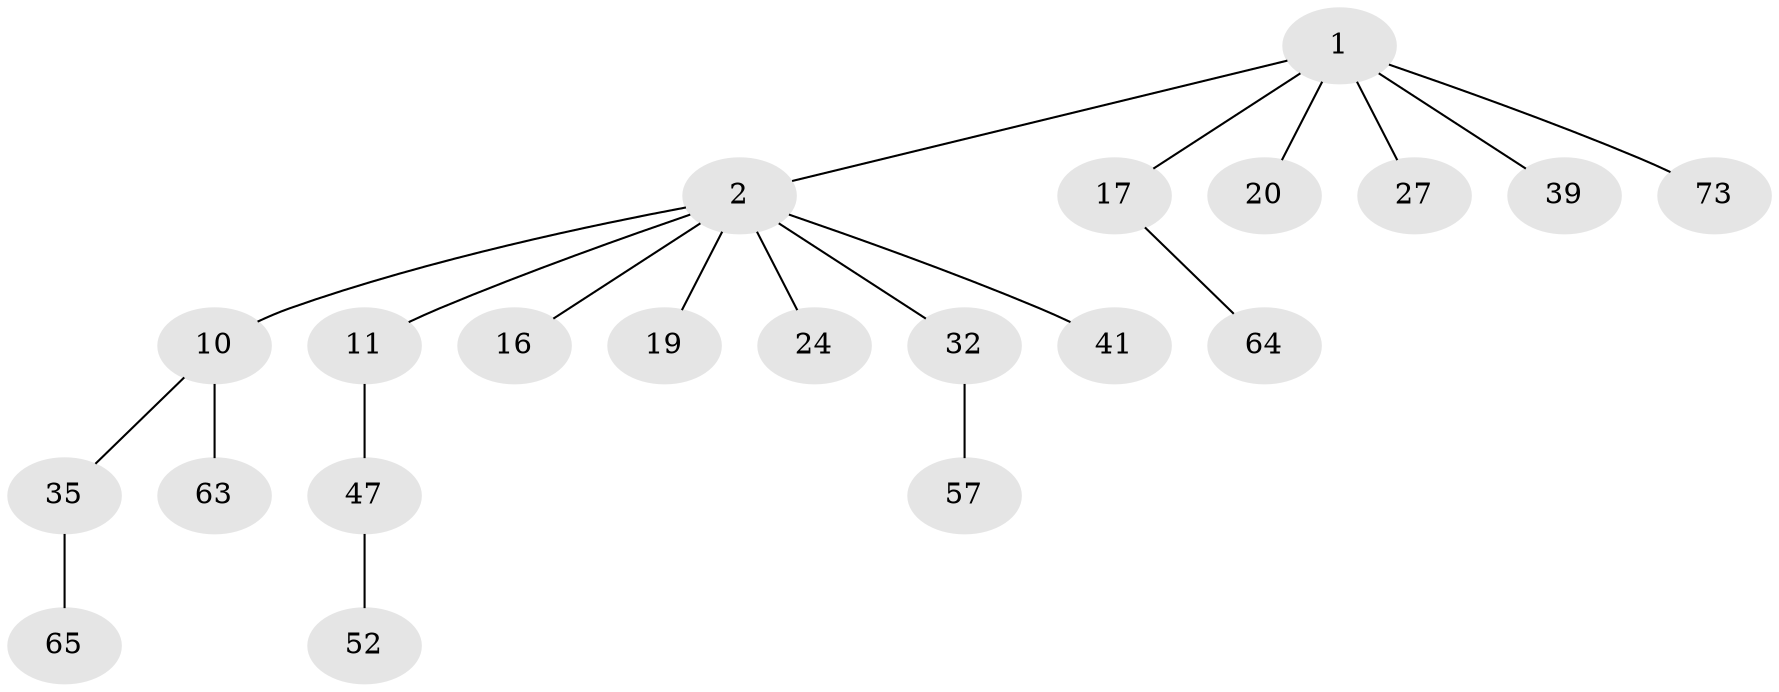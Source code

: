 // original degree distribution, {4: 0.0547945205479452, 9: 0.0136986301369863, 3: 0.0821917808219178, 5: 0.0684931506849315, 2: 0.2602739726027397, 1: 0.5205479452054794}
// Generated by graph-tools (version 1.1) at 2025/19/03/04/25 18:19:18]
// undirected, 21 vertices, 20 edges
graph export_dot {
graph [start="1"]
  node [color=gray90,style=filled];
  1 [super="+7"];
  2 [super="+8+67+5+4+3+9+14+33"];
  10 [super="+30+44+54+12"];
  11 [super="+70"];
  16 [super="+72"];
  17 [super="+48+59+22+38"];
  19 [super="+23"];
  20 [super="+58+42+21"];
  24 [super="+61"];
  27 [super="+34+71+66"];
  32 [super="+36+51+45+56"];
  35 [super="+49"];
  39;
  41 [super="+60"];
  47;
  52 [super="+55"];
  57 [super="+62"];
  63;
  64;
  65;
  73;
  1 -- 2;
  1 -- 17;
  1 -- 20;
  1 -- 73;
  1 -- 27;
  1 -- 39;
  2 -- 32;
  2 -- 24;
  2 -- 11;
  2 -- 41;
  2 -- 19;
  2 -- 16;
  2 -- 10;
  10 -- 63;
  10 -- 35;
  11 -- 47;
  17 -- 64;
  32 -- 57;
  35 -- 65;
  47 -- 52;
}
